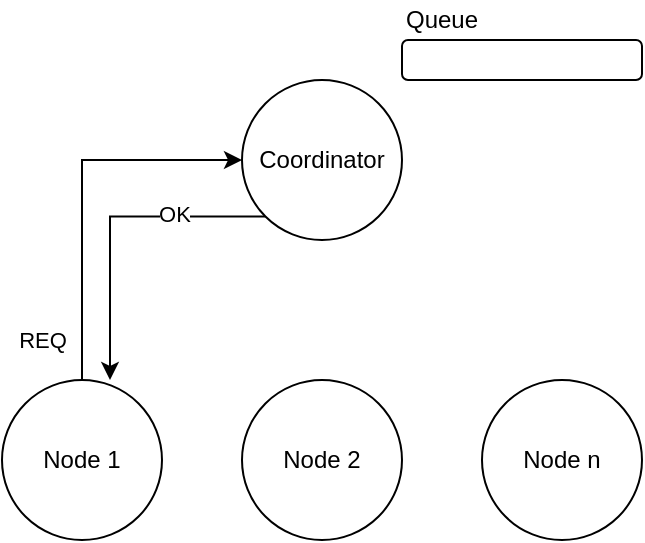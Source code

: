 <mxfile version="13.10.9" type="device"><diagram id="_2H_sgQlQEwFGXm6wrym" name="Page-1"><mxGraphModel dx="453" dy="733" grid="1" gridSize="10" guides="1" tooltips="1" connect="1" arrows="1" fold="1" page="1" pageScale="1" pageWidth="850" pageHeight="1100" math="0" shadow="0"><root><mxCell id="0"/><mxCell id="1" parent="0"/><mxCell id="r2Cv-r2D0T-Mn9ys9mXp-11" style="edgeStyle=orthogonalEdgeStyle;rounded=0;orthogonalLoop=1;jettySize=auto;html=1;exitX=0.5;exitY=0;exitDx=0;exitDy=0;entryX=0;entryY=0.5;entryDx=0;entryDy=0;" parent="1" source="r2Cv-r2D0T-Mn9ys9mXp-1" target="r2Cv-r2D0T-Mn9ys9mXp-4" edge="1"><mxGeometry relative="1" as="geometry"/></mxCell><mxCell id="r2Cv-r2D0T-Mn9ys9mXp-12" value="REQ" style="edgeLabel;html=1;align=center;verticalAlign=middle;resizable=0;points=[];" parent="r2Cv-r2D0T-Mn9ys9mXp-11" vertex="1" connectable="0"><mxGeometry x="-0.442" relative="1" as="geometry"><mxPoint x="-20" y="33" as="offset"/></mxGeometry></mxCell><mxCell id="r2Cv-r2D0T-Mn9ys9mXp-1" value="Node 1" style="ellipse;whiteSpace=wrap;html=1;aspect=fixed;" parent="1" vertex="1"><mxGeometry x="30" y="220" width="80" height="80" as="geometry"/></mxCell><mxCell id="r2Cv-r2D0T-Mn9ys9mXp-2" value="Node 2" style="ellipse;whiteSpace=wrap;html=1;aspect=fixed;" parent="1" vertex="1"><mxGeometry x="150" y="220" width="80" height="80" as="geometry"/></mxCell><mxCell id="r2Cv-r2D0T-Mn9ys9mXp-3" value="Node n" style="ellipse;whiteSpace=wrap;html=1;aspect=fixed;" parent="1" vertex="1"><mxGeometry x="270" y="220" width="80" height="80" as="geometry"/></mxCell><mxCell id="r2Cv-r2D0T-Mn9ys9mXp-13" style="edgeStyle=orthogonalEdgeStyle;rounded=0;orthogonalLoop=1;jettySize=auto;html=1;exitX=0;exitY=1;exitDx=0;exitDy=0;entryX=0.675;entryY=0;entryDx=0;entryDy=0;entryPerimeter=0;" parent="1" source="r2Cv-r2D0T-Mn9ys9mXp-4" target="r2Cv-r2D0T-Mn9ys9mXp-1" edge="1"><mxGeometry relative="1" as="geometry"/></mxCell><mxCell id="r2Cv-r2D0T-Mn9ys9mXp-14" value="OK" style="edgeLabel;html=1;align=center;verticalAlign=middle;resizable=0;points=[];" parent="r2Cv-r2D0T-Mn9ys9mXp-13" vertex="1" connectable="0"><mxGeometry x="0.136" y="2" relative="1" as="geometry"><mxPoint x="29.7" y="-13.88" as="offset"/></mxGeometry></mxCell><mxCell id="r2Cv-r2D0T-Mn9ys9mXp-4" value="Coordinator" style="ellipse;whiteSpace=wrap;html=1;aspect=fixed;" parent="1" vertex="1"><mxGeometry x="150" y="70" width="80" height="80" as="geometry"/></mxCell><mxCell id="r2Cv-r2D0T-Mn9ys9mXp-5" value="" style="rounded=1;whiteSpace=wrap;html=1;" parent="1" vertex="1"><mxGeometry x="230" y="50" width="120" height="20" as="geometry"/></mxCell><mxCell id="r2Cv-r2D0T-Mn9ys9mXp-6" value="Queue" style="text;html=1;strokeColor=none;fillColor=none;align=center;verticalAlign=middle;whiteSpace=wrap;rounded=0;" parent="1" vertex="1"><mxGeometry x="230" y="30" width="40" height="20" as="geometry"/></mxCell></root></mxGraphModel></diagram></mxfile>